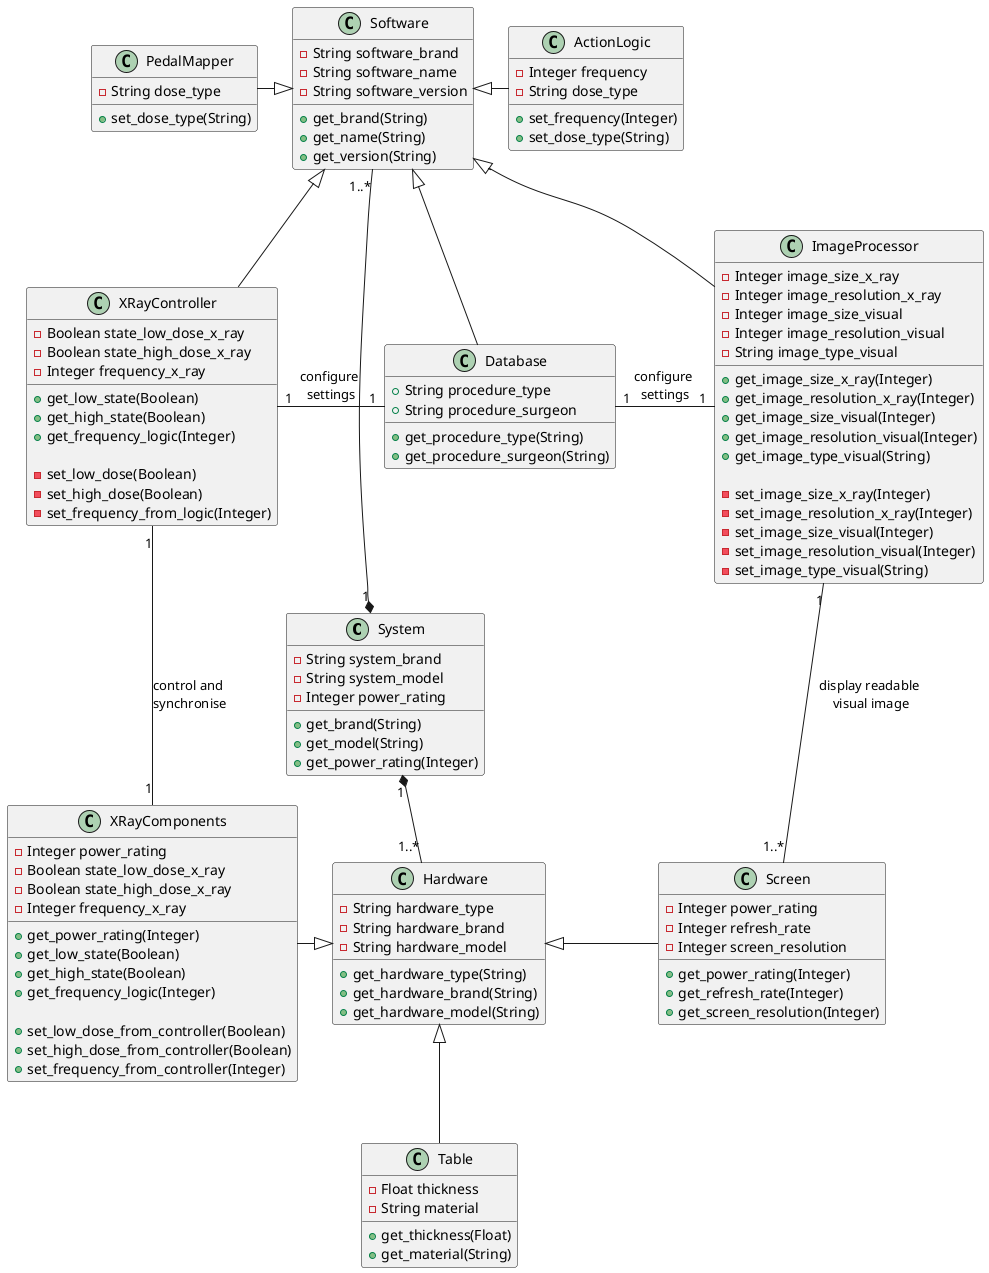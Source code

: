 @startuml class-high-level
class System {
    -String system_brand
    -String system_model
    -Integer power_rating
    +get_brand(String)
    +get_model(String)
    +get_power_rating(Integer)
}

class Software {
    -String software_brand
    -String software_name
    -String software_version
    +get_brand(String)
    +get_name(String)
    +get_version(String)
}

class PedalMapper {
    -String dose_type
    +set_dose_type(String)
}

class ActionLogic {
    -Integer frequency
    -String dose_type
    +set_frequency(Integer)
    +set_dose_type(String)
}

class XRayController {
    - Boolean state_low_dose_x_ray
    - Boolean state_high_dose_x_ray
    - Integer frequency_x_ray

    +get_low_state(Boolean)
    +get_high_state(Boolean)
    +get_frequency_logic(Integer)

    -set_low_dose(Boolean)
    -set_high_dose(Boolean)
    -set_frequency_from_logic(Integer)
}

class ImageProcessor {
    -Integer image_size_x_ray
    -Integer image_resolution_x_ray
    -Integer image_size_visual
    -Integer image_resolution_visual
    -String image_type_visual

    +get_image_size_x_ray(Integer)
    +get_image_resolution_x_ray(Integer)
    +get_image_size_visual(Integer)
    +get_image_resolution_visual(Integer)
    +get_image_type_visual(String)

    -set_image_size_x_ray(Integer)
    -set_image_resolution_x_ray(Integer)
    -set_image_size_visual(Integer)
    -set_image_resolution_visual(Integer)
    -set_image_type_visual(String)
}

class Database {
   +String procedure_type
   +String procedure_surgeon
   +get_procedure_type(String)
   +get_procedure_surgeon(String)
}

class Hardware {
    -String hardware_type
    -String hardware_brand
    -String hardware_model
    +get_hardware_type(String)
    +get_hardware_brand(String)
    +get_hardware_model(String)
}

class XRayComponents {
    - Integer power_rating
    - Boolean state_low_dose_x_ray
    - Boolean state_high_dose_x_ray
    - Integer frequency_x_ray

    +get_power_rating(Integer)
    +get_low_state(Boolean)
    +get_high_state(Boolean)
    +get_frequency_logic(Integer)

    +set_low_dose_from_controller(Boolean)
    +set_high_dose_from_controller(Boolean)
    +set_frequency_from_controller(Integer)
}

class Table {
    -Float thickness
    -String material
    +get_thickness(Float)
    +get_material(String)
}

class Screen {
    -Integer power_rating
    -Integer refresh_rate
    -Integer screen_resolution
    +get_power_rating(Integer)
    +get_refresh_rate(Integer)
    +get_screen_resolution(Integer)
}

System "1" *-up- "1..*" Software
System "1" *-right- "1..*" Hardware
Software <|-down- Database
Software <|-left- PedalMapper
Software <|-right- ActionLogic
Software <|-down- XRayController
Software <|-down- ImageProcessor

Hardware <|-left- XRayComponents
Hardware <|-down- Table
Hardware <|-right- Screen

Database "1" -left- "1"XRayController : configure \nsettings
Database "1" -right- "1"ImageProcessor : configure \nsettings
XRayController "1" -- "1"XRayComponents : control and \nsynchronise
ImageProcessor "1" -- "1..*"Screen : display readable \nvisual image

@enduml